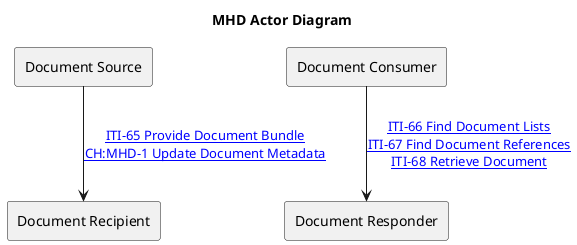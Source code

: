 @startuml
' https://github.com/IHE/ITI.MHD/blob/master/input/images-source/ActorsAndTransactions.plantuml
title MHD Actor Diagram
agent "Document Source" as DocumentSource
agent "Document Consumer" as DocumentConsumer
agent "Document Responder" as DocumentResponder
agent "Document Recipient" as DocumentRecipient
DocumentConsumer --> DocumentResponder : "[[iti-66.html ITI-66 Find Document Lists]]\n[[ITI-67.html ITI-67 Find Document References]]\n[[iti-68.html ITI-68 Retrieve Document]]"
DocumentSource --> DocumentRecipient : "[[iti-65.html ITI-65 Provide Document Bundle]]\n[[ch-mhd-1.html CH:MHD-1 Update Document Metadata]]"
@enduml